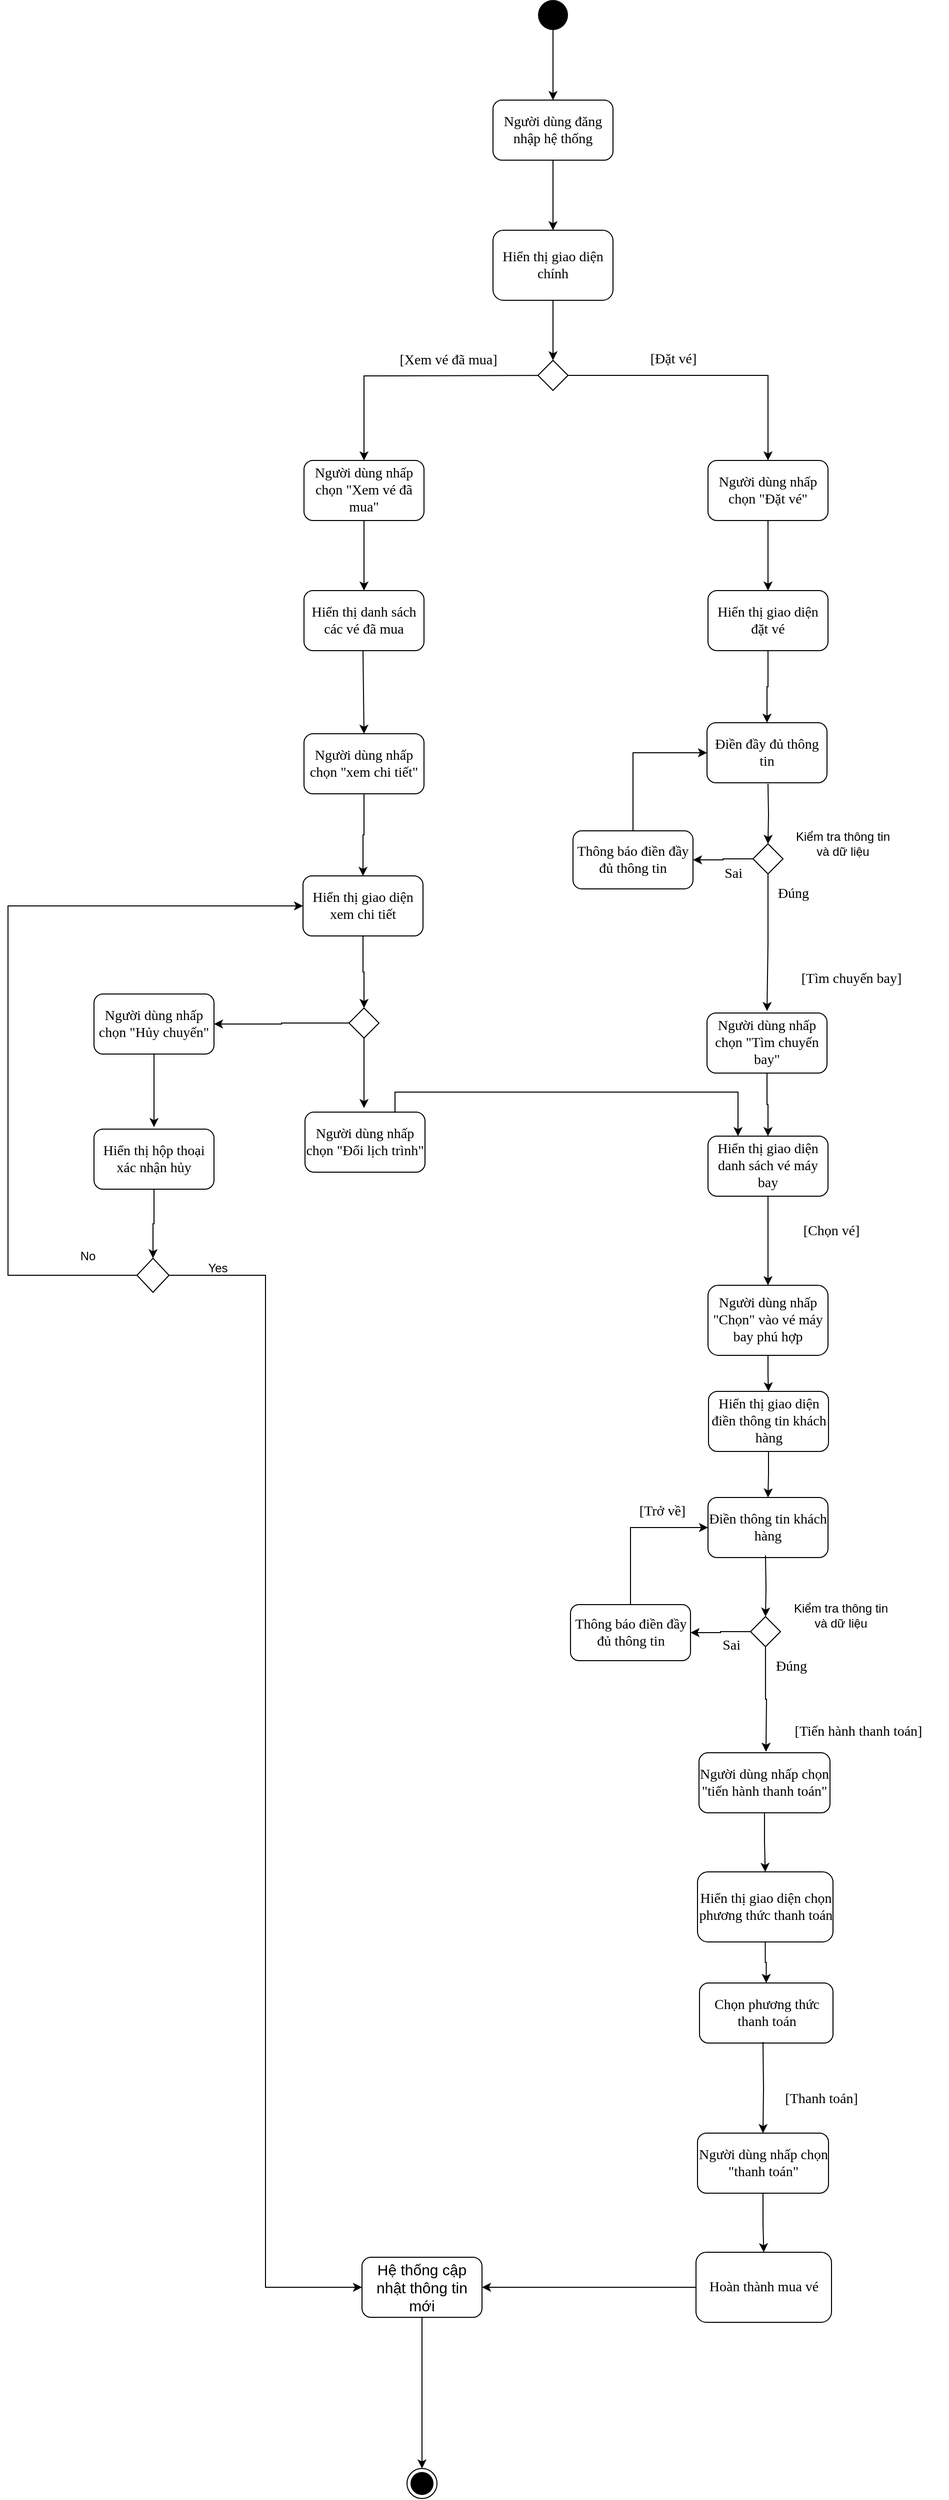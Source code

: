 <mxfile version="16.0.3" type="google"><diagram id="NHWjeELpqxe7l-kbe8Gt" name="Page-1"><mxGraphModel dx="2333" dy="744" grid="1" gridSize="10" guides="1" tooltips="1" connect="1" arrows="1" fold="1" page="1" pageScale="1" pageWidth="850" pageHeight="1100" math="0" shadow="0"><root><mxCell id="0"/><mxCell id="1" parent="0"/><mxCell id="K5_ynOCH4w01AKetdkjZ-1" style="edgeStyle=orthogonalEdgeStyle;rounded=0;orthogonalLoop=1;jettySize=auto;html=1;fontFamily=Verdana;fontSize=14;" edge="1" parent="1" source="K5_ynOCH4w01AKetdkjZ-2" target="K5_ynOCH4w01AKetdkjZ-4"><mxGeometry relative="1" as="geometry"/></mxCell><mxCell id="K5_ynOCH4w01AKetdkjZ-2" value="" style="ellipse;fillColor=#000000;strokeColor=none;fontFamily=Verdana;fontSize=14;" vertex="1" parent="1"><mxGeometry x="410" y="10" width="30" height="30" as="geometry"/></mxCell><mxCell id="K5_ynOCH4w01AKetdkjZ-3" style="edgeStyle=orthogonalEdgeStyle;rounded=0;orthogonalLoop=1;jettySize=auto;html=1;entryX=0.5;entryY=0;entryDx=0;entryDy=0;fontFamily=Verdana;fontSize=14;" edge="1" parent="1" source="K5_ynOCH4w01AKetdkjZ-4" target="K5_ynOCH4w01AKetdkjZ-6"><mxGeometry relative="1" as="geometry"/></mxCell><mxCell id="K5_ynOCH4w01AKetdkjZ-4" value="&lt;font style=&quot;font-size: 14px&quot;&gt;Người dùng đăng nhập hệ thống&lt;/font&gt;" style="rounded=1;whiteSpace=wrap;html=1;fontFamily=Verdana;fontSize=14;" vertex="1" parent="1"><mxGeometry x="365" y="110" width="120" height="60" as="geometry"/></mxCell><mxCell id="K5_ynOCH4w01AKetdkjZ-5" style="edgeStyle=orthogonalEdgeStyle;rounded=0;orthogonalLoop=1;jettySize=auto;html=1;entryX=0.5;entryY=0;entryDx=0;entryDy=0;fontFamily=Verdana;fontSize=14;" edge="1" parent="1" source="K5_ynOCH4w01AKetdkjZ-6" target="K5_ynOCH4w01AKetdkjZ-10"><mxGeometry relative="1" as="geometry"/></mxCell><mxCell id="K5_ynOCH4w01AKetdkjZ-6" value="Hiển thị giao diện chính" style="rounded=1;whiteSpace=wrap;html=1;fontFamily=Verdana;fontSize=14;" vertex="1" parent="1"><mxGeometry x="365" y="240" width="120" height="70" as="geometry"/></mxCell><mxCell id="K5_ynOCH4w01AKetdkjZ-8" style="edgeStyle=orthogonalEdgeStyle;rounded=0;orthogonalLoop=1;jettySize=auto;html=1;fontFamily=Verdana;fontSize=14;" edge="1" parent="1" target="K5_ynOCH4w01AKetdkjZ-34"><mxGeometry relative="1" as="geometry"><mxPoint x="446" y="385" as="sourcePoint"/></mxGeometry></mxCell><mxCell id="K5_ynOCH4w01AKetdkjZ-9" style="edgeStyle=orthogonalEdgeStyle;rounded=0;orthogonalLoop=1;jettySize=auto;html=1;entryX=0.5;entryY=0;entryDx=0;entryDy=0;fontFamily=Verdana;fontSize=14;" edge="1" parent="1" source="K5_ynOCH4w01AKetdkjZ-10" target="K5_ynOCH4w01AKetdkjZ-45"><mxGeometry relative="1" as="geometry"/></mxCell><mxCell id="K5_ynOCH4w01AKetdkjZ-10" value="" style="rhombus;whiteSpace=wrap;html=1;fontFamily=Verdana;fontSize=14;" vertex="1" parent="1"><mxGeometry x="410" y="370" width="30" height="30" as="geometry"/></mxCell><mxCell id="K5_ynOCH4w01AKetdkjZ-13" value="[Đặt vé]" style="text;html=1;align=center;verticalAlign=middle;resizable=0;points=[];autosize=1;fontFamily=Verdana;fontSize=14;" vertex="1" parent="1"><mxGeometry x="510" y="359" width="70" height="20" as="geometry"/></mxCell><mxCell id="K5_ynOCH4w01AKetdkjZ-17" value="Điền đầy đủ thông tin" style="rounded=1;whiteSpace=wrap;html=1;fontFamily=Verdana;fontSize=14;" vertex="1" parent="1"><mxGeometry x="579" y="732" width="120" height="60" as="geometry"/></mxCell><mxCell id="K5_ynOCH4w01AKetdkjZ-18" style="edgeStyle=orthogonalEdgeStyle;rounded=0;orthogonalLoop=1;jettySize=auto;html=1;entryX=0.5;entryY=0;entryDx=0;entryDy=0;fontFamily=Verdana;fontSize=14;" edge="1" parent="1" target="K5_ynOCH4w01AKetdkjZ-22"><mxGeometry relative="1" as="geometry"><mxPoint x="640" y="793" as="sourcePoint"/></mxGeometry></mxCell><mxCell id="K5_ynOCH4w01AKetdkjZ-20" style="edgeStyle=orthogonalEdgeStyle;rounded=0;orthogonalLoop=1;jettySize=auto;html=1;entryX=1;entryY=0.5;entryDx=0;entryDy=0;fontFamily=Verdana;fontSize=14;" edge="1" parent="1" source="K5_ynOCH4w01AKetdkjZ-22" target="K5_ynOCH4w01AKetdkjZ-25"><mxGeometry relative="1" as="geometry"/></mxCell><mxCell id="K5_ynOCH4w01AKetdkjZ-73" style="edgeStyle=orthogonalEdgeStyle;rounded=0;orthogonalLoop=1;jettySize=auto;html=1;" edge="1" parent="1" source="K5_ynOCH4w01AKetdkjZ-22"><mxGeometry relative="1" as="geometry"><mxPoint x="639" y="1020" as="targetPoint"/></mxGeometry></mxCell><mxCell id="K5_ynOCH4w01AKetdkjZ-22" value="" style="rhombus;whiteSpace=wrap;html=1;fontFamily=Verdana;fontSize=14;" vertex="1" parent="1"><mxGeometry x="625" y="853" width="30" height="30" as="geometry"/></mxCell><mxCell id="K5_ynOCH4w01AKetdkjZ-55" style="edgeStyle=orthogonalEdgeStyle;rounded=0;orthogonalLoop=1;jettySize=auto;html=1;exitX=0.5;exitY=0;exitDx=0;exitDy=0;entryX=0;entryY=0.5;entryDx=0;entryDy=0;" edge="1" parent="1" source="K5_ynOCH4w01AKetdkjZ-25" target="K5_ynOCH4w01AKetdkjZ-17"><mxGeometry relative="1" as="geometry"/></mxCell><mxCell id="K5_ynOCH4w01AKetdkjZ-25" value="Thông báo điền đầy đủ thông tin" style="rounded=1;whiteSpace=wrap;html=1;fontFamily=Verdana;fontSize=14;" vertex="1" parent="1"><mxGeometry x="445" y="840" width="120" height="58" as="geometry"/></mxCell><mxCell id="K5_ynOCH4w01AKetdkjZ-26" value="Sai" style="text;html=1;align=center;verticalAlign=middle;resizable=0;points=[];autosize=1;fontFamily=Verdana;fontSize=14;" vertex="1" parent="1"><mxGeometry x="585" y="873" width="40" height="20" as="geometry"/></mxCell><mxCell id="K5_ynOCH4w01AKetdkjZ-28" value="Hiển thị giao diện danh sách vé máy bay" style="rounded=1;whiteSpace=wrap;html=1;fontFamily=Verdana;fontSize=14;" vertex="1" parent="1"><mxGeometry x="580" y="1145" width="120" height="60" as="geometry"/></mxCell><mxCell id="K5_ynOCH4w01AKetdkjZ-29" value="Đúng" style="text;html=1;align=center;verticalAlign=middle;resizable=0;points=[];autosize=1;fontFamily=Verdana;fontSize=14;" vertex="1" parent="1"><mxGeometry x="640" y="893" width="50" height="20" as="geometry"/></mxCell><mxCell id="K5_ynOCH4w01AKetdkjZ-89" value="" style="edgeStyle=orthogonalEdgeStyle;rounded=0;orthogonalLoop=1;jettySize=auto;html=1;" edge="1" parent="1" source="K5_ynOCH4w01AKetdkjZ-31" target="K5_ynOCH4w01AKetdkjZ-88"><mxGeometry relative="1" as="geometry"/></mxCell><mxCell id="K5_ynOCH4w01AKetdkjZ-31" value="Người dùng nhấp &quot;Chọn&quot; vào vé máy bay phú hợp" style="rounded=1;whiteSpace=wrap;html=1;fontFamily=Verdana;fontSize=14;" vertex="1" parent="1"><mxGeometry x="580" y="1294" width="120" height="70" as="geometry"/></mxCell><mxCell id="K5_ynOCH4w01AKetdkjZ-32" value="" style="ellipse;html=1;shape=endState;fillColor=#000000;strokeColor=#000000;fontFamily=Verdana;fontSize=14;" vertex="1" parent="1"><mxGeometry x="279" y="2476" width="30" height="30" as="geometry"/></mxCell><mxCell id="K5_ynOCH4w01AKetdkjZ-33" style="edgeStyle=orthogonalEdgeStyle;rounded=0;orthogonalLoop=1;jettySize=auto;html=1;fontFamily=Verdana;fontSize=14;" edge="1" parent="1" source="K5_ynOCH4w01AKetdkjZ-34" target="K5_ynOCH4w01AKetdkjZ-36"><mxGeometry relative="1" as="geometry"/></mxCell><mxCell id="K5_ynOCH4w01AKetdkjZ-34" value="Người dùng nhấp chọn &quot;Xem vé đã mua&quot;" style="rounded=1;whiteSpace=wrap;html=1;fontFamily=Verdana;fontSize=14;" vertex="1" parent="1"><mxGeometry x="176" y="470" width="120" height="60" as="geometry"/></mxCell><mxCell id="K5_ynOCH4w01AKetdkjZ-36" value="Hiển thị danh sách các vé đã mua" style="rounded=1;whiteSpace=wrap;html=1;fontFamily=Verdana;fontSize=14;" vertex="1" parent="1"><mxGeometry x="176" y="600" width="120" height="60" as="geometry"/></mxCell><mxCell id="K5_ynOCH4w01AKetdkjZ-182" style="edgeStyle=orthogonalEdgeStyle;rounded=0;orthogonalLoop=1;jettySize=auto;html=1;entryX=0.5;entryY=0;entryDx=0;entryDy=0;" edge="1" parent="1" target="K5_ynOCH4w01AKetdkjZ-172"><mxGeometry relative="1" as="geometry"><mxPoint x="235.0" y="660.0" as="sourcePoint"/></mxGeometry></mxCell><mxCell id="K5_ynOCH4w01AKetdkjZ-43" value="[Xem vé đã mua]" style="text;html=1;align=center;verticalAlign=middle;resizable=0;points=[];autosize=1;fontFamily=Verdana;fontSize=14;" vertex="1" parent="1"><mxGeometry x="250" y="360" width="140" height="20" as="geometry"/></mxCell><mxCell id="K5_ynOCH4w01AKetdkjZ-44" style="edgeStyle=orthogonalEdgeStyle;rounded=0;orthogonalLoop=1;jettySize=auto;html=1;fontFamily=Verdana;fontSize=14;entryX=0.5;entryY=0;entryDx=0;entryDy=0;" edge="1" parent="1" source="K5_ynOCH4w01AKetdkjZ-45" target="K5_ynOCH4w01AKetdkjZ-49"><mxGeometry relative="1" as="geometry"><mxPoint x="730" y="570" as="targetPoint"/></mxGeometry></mxCell><mxCell id="K5_ynOCH4w01AKetdkjZ-45" value="Người dùng nhấp chọn &quot;Đặt vé&quot;" style="rounded=1;whiteSpace=wrap;html=1;fontFamily=Verdana;fontSize=14;" vertex="1" parent="1"><mxGeometry x="580" y="470" width="120" height="60" as="geometry"/></mxCell><mxCell id="K5_ynOCH4w01AKetdkjZ-47" style="edgeStyle=orthogonalEdgeStyle;rounded=0;orthogonalLoop=1;jettySize=auto;html=1;fontFamily=Verdana;fontSize=14;" edge="1" parent="1"><mxGeometry relative="1" as="geometry"><mxPoint x="730" y="630" as="sourcePoint"/></mxGeometry></mxCell><mxCell id="K5_ynOCH4w01AKetdkjZ-52" style="edgeStyle=orthogonalEdgeStyle;rounded=0;orthogonalLoop=1;jettySize=auto;html=1;exitX=0.5;exitY=1;exitDx=0;exitDy=0;entryX=0.5;entryY=0;entryDx=0;entryDy=0;" edge="1" parent="1" source="K5_ynOCH4w01AKetdkjZ-49" target="K5_ynOCH4w01AKetdkjZ-17"><mxGeometry relative="1" as="geometry"/></mxCell><mxCell id="K5_ynOCH4w01AKetdkjZ-49" value="Hiển thị giao diện đặt vé" style="rounded=1;whiteSpace=wrap;html=1;fontFamily=Verdana;fontSize=14;" vertex="1" parent="1"><mxGeometry x="580" y="600" width="120" height="60" as="geometry"/></mxCell><mxCell id="K5_ynOCH4w01AKetdkjZ-54" value="Kiểm tra thông tin và dữ liệu" style="text;html=1;strokeColor=none;fillColor=none;align=center;verticalAlign=middle;whiteSpace=wrap;rounded=0;" vertex="1" parent="1"><mxGeometry x="660" y="823" width="110" height="60" as="geometry"/></mxCell><mxCell id="K5_ynOCH4w01AKetdkjZ-58" value="Điền thông tin khách hàng" style="rounded=1;whiteSpace=wrap;html=1;fontFamily=Verdana;fontSize=14;" vertex="1" parent="1"><mxGeometry x="580" y="1506" width="120" height="60" as="geometry"/></mxCell><mxCell id="K5_ynOCH4w01AKetdkjZ-59" style="edgeStyle=orthogonalEdgeStyle;rounded=0;orthogonalLoop=1;jettySize=auto;html=1;entryX=0.5;entryY=0;entryDx=0;entryDy=0;fontFamily=Verdana;fontSize=14;" edge="1" parent="1" target="K5_ynOCH4w01AKetdkjZ-62"><mxGeometry relative="1" as="geometry"><mxPoint x="637.5" y="1564" as="sourcePoint"/></mxGeometry></mxCell><mxCell id="K5_ynOCH4w01AKetdkjZ-60" style="edgeStyle=orthogonalEdgeStyle;rounded=0;orthogonalLoop=1;jettySize=auto;html=1;entryX=1;entryY=0.5;entryDx=0;entryDy=0;fontFamily=Verdana;fontSize=14;" edge="1" parent="1" source="K5_ynOCH4w01AKetdkjZ-62" target="K5_ynOCH4w01AKetdkjZ-64"><mxGeometry relative="1" as="geometry"/></mxCell><mxCell id="K5_ynOCH4w01AKetdkjZ-61" style="edgeStyle=orthogonalEdgeStyle;rounded=0;orthogonalLoop=1;jettySize=auto;html=1;fontFamily=Verdana;fontSize=14;" edge="1" parent="1" source="K5_ynOCH4w01AKetdkjZ-62"><mxGeometry relative="1" as="geometry"><mxPoint x="638" y="1760" as="targetPoint"/></mxGeometry></mxCell><mxCell id="K5_ynOCH4w01AKetdkjZ-62" value="" style="rhombus;whiteSpace=wrap;html=1;fontFamily=Verdana;fontSize=14;" vertex="1" parent="1"><mxGeometry x="622.5" y="1625" width="30" height="30" as="geometry"/></mxCell><mxCell id="K5_ynOCH4w01AKetdkjZ-68" style="edgeStyle=orthogonalEdgeStyle;rounded=0;orthogonalLoop=1;jettySize=auto;html=1;entryX=0;entryY=0.5;entryDx=0;entryDy=0;" edge="1" parent="1" source="K5_ynOCH4w01AKetdkjZ-64" target="K5_ynOCH4w01AKetdkjZ-58"><mxGeometry relative="1" as="geometry"><Array as="points"><mxPoint x="503" y="1536"/></Array></mxGeometry></mxCell><mxCell id="K5_ynOCH4w01AKetdkjZ-64" value="Thông báo điền đầy đủ thông tin" style="rounded=1;whiteSpace=wrap;html=1;fontFamily=Verdana;fontSize=14;" vertex="1" parent="1"><mxGeometry x="442.5" y="1613" width="120" height="56" as="geometry"/></mxCell><mxCell id="K5_ynOCH4w01AKetdkjZ-65" value="Sai" style="text;html=1;align=center;verticalAlign=middle;resizable=0;points=[];autosize=1;fontFamily=Verdana;fontSize=14;" vertex="1" parent="1"><mxGeometry x="582.5" y="1644" width="40" height="20" as="geometry"/></mxCell><mxCell id="K5_ynOCH4w01AKetdkjZ-66" value="Đúng" style="text;html=1;align=center;verticalAlign=middle;resizable=0;points=[];autosize=1;fontFamily=Verdana;fontSize=14;" vertex="1" parent="1"><mxGeometry x="637.5" y="1665" width="50" height="20" as="geometry"/></mxCell><mxCell id="K5_ynOCH4w01AKetdkjZ-67" value="Kiểm tra thông tin và dữ liệu" style="text;html=1;strokeColor=none;fillColor=none;align=center;verticalAlign=middle;whiteSpace=wrap;rounded=0;" vertex="1" parent="1"><mxGeometry x="657.5" y="1594" width="110" height="60" as="geometry"/></mxCell><mxCell id="K5_ynOCH4w01AKetdkjZ-75" value="[Tìm chuyến bay]" style="text;html=1;align=center;verticalAlign=middle;resizable=0;points=[];autosize=1;fontFamily=Verdana;fontSize=14;" vertex="1" parent="1"><mxGeometry x="652.5" y="978" width="140" height="20" as="geometry"/></mxCell><mxCell id="K5_ynOCH4w01AKetdkjZ-80" style="edgeStyle=orthogonalEdgeStyle;rounded=0;orthogonalLoop=1;jettySize=auto;html=1;entryX=0.5;entryY=0;entryDx=0;entryDy=0;" edge="1" parent="1" source="K5_ynOCH4w01AKetdkjZ-77" target="K5_ynOCH4w01AKetdkjZ-28"><mxGeometry relative="1" as="geometry"/></mxCell><mxCell id="K5_ynOCH4w01AKetdkjZ-77" value="Người dùng nhấp chọn &quot;Tìm chuyến bay&quot;" style="rounded=1;whiteSpace=wrap;html=1;fontFamily=Verdana;fontSize=14;" vertex="1" parent="1"><mxGeometry x="579" y="1022" width="120" height="60" as="geometry"/></mxCell><mxCell id="K5_ynOCH4w01AKetdkjZ-86" style="edgeStyle=orthogonalEdgeStyle;rounded=0;orthogonalLoop=1;jettySize=auto;html=1;entryX=0.5;entryY=0;entryDx=0;entryDy=0;exitX=0.5;exitY=1;exitDx=0;exitDy=0;" edge="1" parent="1" source="K5_ynOCH4w01AKetdkjZ-28" target="K5_ynOCH4w01AKetdkjZ-31"><mxGeometry relative="1" as="geometry"><mxPoint x="518.5" y="1259" as="sourcePoint"/></mxGeometry></mxCell><mxCell id="K5_ynOCH4w01AKetdkjZ-87" value="[Chọn vé]" style="text;html=1;align=center;verticalAlign=middle;resizable=0;points=[];autosize=1;fontFamily=Verdana;fontSize=14;" vertex="1" parent="1"><mxGeometry x="657.5" y="1230" width="90" height="20" as="geometry"/></mxCell><mxCell id="K5_ynOCH4w01AKetdkjZ-90" value="" style="edgeStyle=orthogonalEdgeStyle;rounded=0;orthogonalLoop=1;jettySize=auto;html=1;" edge="1" parent="1" source="K5_ynOCH4w01AKetdkjZ-88" target="K5_ynOCH4w01AKetdkjZ-58"><mxGeometry relative="1" as="geometry"/></mxCell><mxCell id="K5_ynOCH4w01AKetdkjZ-88" value="Hiển thị giao diện điền thông tin khách hàng" style="rounded=1;whiteSpace=wrap;html=1;fontFamily=Verdana;fontSize=14;" vertex="1" parent="1"><mxGeometry x="580.5" y="1400" width="120" height="60" as="geometry"/></mxCell><mxCell id="K5_ynOCH4w01AKetdkjZ-112" style="edgeStyle=orthogonalEdgeStyle;rounded=0;orthogonalLoop=1;jettySize=auto;html=1;entryX=0.5;entryY=0;entryDx=0;entryDy=0;" edge="1" parent="1" source="K5_ynOCH4w01AKetdkjZ-100" target="K5_ynOCH4w01AKetdkjZ-111"><mxGeometry relative="1" as="geometry"/></mxCell><mxCell id="K5_ynOCH4w01AKetdkjZ-100" value="Người dùng nhấp chọn &quot;tiến hành thanh toán&quot;" style="rounded=1;whiteSpace=wrap;html=1;fontFamily=Verdana;fontSize=14;" vertex="1" parent="1"><mxGeometry x="571" y="1761" width="131" height="60" as="geometry"/></mxCell><mxCell id="K5_ynOCH4w01AKetdkjZ-104" value="[Tiến hành thanh toán]" style="text;html=1;align=center;verticalAlign=middle;resizable=0;points=[];autosize=1;fontFamily=Verdana;fontSize=14;" vertex="1" parent="1"><mxGeometry x="640" y="1730" width="180" height="20" as="geometry"/></mxCell><mxCell id="K5_ynOCH4w01AKetdkjZ-109" value="[Trở về]" style="text;html=1;align=center;verticalAlign=middle;resizable=0;points=[];autosize=1;fontFamily=Verdana;fontSize=14;" vertex="1" parent="1"><mxGeometry x="499" y="1510" width="70" height="20" as="geometry"/></mxCell><mxCell id="K5_ynOCH4w01AKetdkjZ-114" style="edgeStyle=orthogonalEdgeStyle;rounded=0;orthogonalLoop=1;jettySize=auto;html=1;exitX=0.5;exitY=1;exitDx=0;exitDy=0;entryX=0.5;entryY=0;entryDx=0;entryDy=0;" edge="1" parent="1" source="K5_ynOCH4w01AKetdkjZ-111" target="K5_ynOCH4w01AKetdkjZ-113"><mxGeometry relative="1" as="geometry"/></mxCell><mxCell id="K5_ynOCH4w01AKetdkjZ-111" value="Hiển thị giao diện chọn phương thức thanh toán" style="rounded=1;whiteSpace=wrap;html=1;fontFamily=Verdana;fontSize=14;" vertex="1" parent="1"><mxGeometry x="569.5" y="1880" width="135.5" height="70" as="geometry"/></mxCell><mxCell id="K5_ynOCH4w01AKetdkjZ-113" value="Chọn phương thức thanh toán" style="rounded=1;whiteSpace=wrap;html=1;fontFamily=Verdana;fontSize=14;" vertex="1" parent="1"><mxGeometry x="571.5" y="1991" width="133.5" height="60" as="geometry"/></mxCell><mxCell id="K5_ynOCH4w01AKetdkjZ-143" style="edgeStyle=orthogonalEdgeStyle;rounded=0;orthogonalLoop=1;jettySize=auto;html=1;entryX=0.5;entryY=0;entryDx=0;entryDy=0;fontFamily=Verdana;fontSize=14;" edge="1" parent="1" target="K5_ynOCH4w01AKetdkjZ-149"><mxGeometry relative="1" as="geometry"><mxPoint x="635" y="2110" as="targetPoint"/><mxPoint x="635" y="2050" as="sourcePoint"/></mxGeometry></mxCell><mxCell id="K5_ynOCH4w01AKetdkjZ-148" style="edgeStyle=orthogonalEdgeStyle;rounded=0;orthogonalLoop=1;jettySize=auto;html=1;entryX=0.5;entryY=0;entryDx=0;entryDy=0;" edge="1" parent="1" source="K5_ynOCH4w01AKetdkjZ-149" target="K5_ynOCH4w01AKetdkjZ-155"><mxGeometry relative="1" as="geometry"/></mxCell><mxCell id="K5_ynOCH4w01AKetdkjZ-149" value="Người dùng nhấp chọn &quot;thanh toán&quot;" style="rounded=1;whiteSpace=wrap;html=1;fontFamily=Verdana;fontSize=14;" vertex="1" parent="1"><mxGeometry x="569.5" y="2141" width="131" height="60" as="geometry"/></mxCell><mxCell id="K5_ynOCH4w01AKetdkjZ-150" value="[Thanh toán]" style="text;html=1;align=center;verticalAlign=middle;resizable=0;points=[];autosize=1;fontFamily=Verdana;fontSize=14;" vertex="1" parent="1"><mxGeometry x="637.5" y="2097" width="110" height="20" as="geometry"/></mxCell><mxCell id="K5_ynOCH4w01AKetdkjZ-223" style="edgeStyle=orthogonalEdgeStyle;rounded=0;orthogonalLoop=1;jettySize=auto;html=1;entryX=1;entryY=0.5;entryDx=0;entryDy=0;fontSize=15;" edge="1" parent="1" source="K5_ynOCH4w01AKetdkjZ-155" target="K5_ynOCH4w01AKetdkjZ-221"><mxGeometry relative="1" as="geometry"/></mxCell><mxCell id="K5_ynOCH4w01AKetdkjZ-155" value="Hoàn thành mua vé" style="rounded=1;whiteSpace=wrap;html=1;fontFamily=Verdana;fontSize=14;" vertex="1" parent="1"><mxGeometry x="568" y="2260" width="135.5" height="70" as="geometry"/></mxCell><mxCell id="K5_ynOCH4w01AKetdkjZ-185" style="edgeStyle=orthogonalEdgeStyle;rounded=0;orthogonalLoop=1;jettySize=auto;html=1;entryX=0.5;entryY=0;entryDx=0;entryDy=0;" edge="1" parent="1" source="K5_ynOCH4w01AKetdkjZ-172" target="K5_ynOCH4w01AKetdkjZ-184"><mxGeometry relative="1" as="geometry"/></mxCell><mxCell id="K5_ynOCH4w01AKetdkjZ-172" value="Người dùng nhấp chọn &quot;xem chi tiết&quot;" style="rounded=1;whiteSpace=wrap;html=1;fontFamily=Verdana;fontSize=14;" vertex="1" parent="1"><mxGeometry x="176" y="743" width="120" height="60" as="geometry"/></mxCell><mxCell id="K5_ynOCH4w01AKetdkjZ-187" style="edgeStyle=orthogonalEdgeStyle;rounded=0;orthogonalLoop=1;jettySize=auto;html=1;entryX=0.5;entryY=0;entryDx=0;entryDy=0;" edge="1" parent="1" source="K5_ynOCH4w01AKetdkjZ-184" target="K5_ynOCH4w01AKetdkjZ-186"><mxGeometry relative="1" as="geometry"/></mxCell><mxCell id="K5_ynOCH4w01AKetdkjZ-184" value="Hiển thị giao diện xem chi tiết" style="rounded=1;whiteSpace=wrap;html=1;fontFamily=Verdana;fontSize=14;" vertex="1" parent="1"><mxGeometry x="175" y="885" width="120" height="60" as="geometry"/></mxCell><mxCell id="K5_ynOCH4w01AKetdkjZ-191" style="edgeStyle=orthogonalEdgeStyle;rounded=0;orthogonalLoop=1;jettySize=auto;html=1;" edge="1" parent="1" source="K5_ynOCH4w01AKetdkjZ-186"><mxGeometry relative="1" as="geometry"><mxPoint x="236" y="1117" as="targetPoint"/></mxGeometry></mxCell><mxCell id="K5_ynOCH4w01AKetdkjZ-194" style="edgeStyle=orthogonalEdgeStyle;rounded=0;orthogonalLoop=1;jettySize=auto;html=1;entryX=1;entryY=0.5;entryDx=0;entryDy=0;" edge="1" parent="1" source="K5_ynOCH4w01AKetdkjZ-186" target="K5_ynOCH4w01AKetdkjZ-188"><mxGeometry relative="1" as="geometry"/></mxCell><mxCell id="K5_ynOCH4w01AKetdkjZ-186" value="" style="rhombus;whiteSpace=wrap;html=1;" vertex="1" parent="1"><mxGeometry x="221" y="1017" width="30" height="30" as="geometry"/></mxCell><mxCell id="K5_ynOCH4w01AKetdkjZ-196" style="edgeStyle=orthogonalEdgeStyle;rounded=0;orthogonalLoop=1;jettySize=auto;html=1;entryX=0.5;entryY=0;entryDx=0;entryDy=0;" edge="1" parent="1" source="K5_ynOCH4w01AKetdkjZ-188"><mxGeometry relative="1" as="geometry"><mxPoint x="26" y="1136" as="targetPoint"/></mxGeometry></mxCell><mxCell id="K5_ynOCH4w01AKetdkjZ-188" value="Người dùng nhấp chọn &quot;Hủy chuyến&quot;" style="rounded=1;whiteSpace=wrap;html=1;fontFamily=Verdana;fontSize=14;" vertex="1" parent="1"><mxGeometry x="-34" y="1003" width="120" height="60" as="geometry"/></mxCell><mxCell id="K5_ynOCH4w01AKetdkjZ-195" style="edgeStyle=orthogonalEdgeStyle;rounded=0;orthogonalLoop=1;jettySize=auto;html=1;entryX=0.25;entryY=0;entryDx=0;entryDy=0;exitX=0.75;exitY=0;exitDx=0;exitDy=0;" edge="1" parent="1" source="K5_ynOCH4w01AKetdkjZ-189" target="K5_ynOCH4w01AKetdkjZ-28"><mxGeometry relative="1" as="geometry"/></mxCell><mxCell id="K5_ynOCH4w01AKetdkjZ-189" value="Người dùng nhấp chọn &quot;Đổi lịch trình&quot;" style="rounded=1;whiteSpace=wrap;html=1;fontFamily=Verdana;fontSize=14;" vertex="1" parent="1"><mxGeometry x="177" y="1121" width="120" height="60" as="geometry"/></mxCell><mxCell id="K5_ynOCH4w01AKetdkjZ-212" value="" style="edgeStyle=orthogonalEdgeStyle;rounded=0;orthogonalLoop=1;jettySize=auto;html=1;" edge="1" parent="1" source="K5_ynOCH4w01AKetdkjZ-207" target="K5_ynOCH4w01AKetdkjZ-211"><mxGeometry relative="1" as="geometry"/></mxCell><mxCell id="K5_ynOCH4w01AKetdkjZ-207" value="Hiển thị hộp thoại xác nhận hủy" style="rounded=1;whiteSpace=wrap;html=1;fontFamily=Verdana;fontSize=14;" vertex="1" parent="1"><mxGeometry x="-34" y="1138" width="120" height="60" as="geometry"/></mxCell><mxCell id="K5_ynOCH4w01AKetdkjZ-214" style="edgeStyle=orthogonalEdgeStyle;rounded=0;orthogonalLoop=1;jettySize=auto;html=1;entryX=0;entryY=0.5;entryDx=0;entryDy=0;" edge="1" parent="1" source="K5_ynOCH4w01AKetdkjZ-211" target="K5_ynOCH4w01AKetdkjZ-184"><mxGeometry relative="1" as="geometry"><Array as="points"><mxPoint x="-120" y="1284"/><mxPoint x="-120" y="915"/></Array></mxGeometry></mxCell><mxCell id="K5_ynOCH4w01AKetdkjZ-222" style="edgeStyle=orthogonalEdgeStyle;rounded=0;orthogonalLoop=1;jettySize=auto;html=1;entryX=0;entryY=0.5;entryDx=0;entryDy=0;fontSize=15;" edge="1" parent="1" source="K5_ynOCH4w01AKetdkjZ-211" target="K5_ynOCH4w01AKetdkjZ-221"><mxGeometry relative="1" as="geometry"/></mxCell><mxCell id="K5_ynOCH4w01AKetdkjZ-211" value="" style="rhombus;whiteSpace=wrap;html=1;fontSize=14;fontFamily=Verdana;rounded=0;direction=south;" vertex="1" parent="1"><mxGeometry x="9" y="1267" width="32" height="34" as="geometry"/></mxCell><mxCell id="K5_ynOCH4w01AKetdkjZ-219" value="Yes" style="text;html=1;strokeColor=none;fillColor=none;align=center;verticalAlign=middle;whiteSpace=wrap;rounded=0;" vertex="1" parent="1"><mxGeometry x="60" y="1262" width="60" height="30" as="geometry"/></mxCell><mxCell id="K5_ynOCH4w01AKetdkjZ-220" value="No" style="text;html=1;strokeColor=none;fillColor=none;align=center;verticalAlign=middle;whiteSpace=wrap;rounded=0;" vertex="1" parent="1"><mxGeometry x="-70" y="1250" width="60" height="30" as="geometry"/></mxCell><mxCell id="K5_ynOCH4w01AKetdkjZ-224" style="edgeStyle=orthogonalEdgeStyle;rounded=0;orthogonalLoop=1;jettySize=auto;html=1;entryX=0.5;entryY=0;entryDx=0;entryDy=0;fontSize=15;" edge="1" parent="1" source="K5_ynOCH4w01AKetdkjZ-221" target="K5_ynOCH4w01AKetdkjZ-32"><mxGeometry relative="1" as="geometry"/></mxCell><mxCell id="K5_ynOCH4w01AKetdkjZ-221" value="&lt;font style=&quot;font-size: 15px&quot;&gt;Hệ thống cập nhật thông tin mới&lt;/font&gt;" style="rounded=1;whiteSpace=wrap;html=1;" vertex="1" parent="1"><mxGeometry x="234" y="2265" width="120" height="60" as="geometry"/></mxCell></root></mxGraphModel></diagram></mxfile>